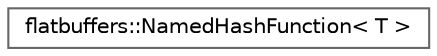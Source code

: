 digraph "Graphical Class Hierarchy"
{
 // LATEX_PDF_SIZE
  bgcolor="transparent";
  edge [fontname=Helvetica,fontsize=10,labelfontname=Helvetica,labelfontsize=10];
  node [fontname=Helvetica,fontsize=10,shape=box,height=0.2,width=0.4];
  rankdir="LR";
  Node0 [id="Node000000",label="flatbuffers::NamedHashFunction\< T \>",height=0.2,width=0.4,color="grey40", fillcolor="white", style="filled",URL="$structflatbuffers_1_1NamedHashFunction.html",tooltip=" "];
}
